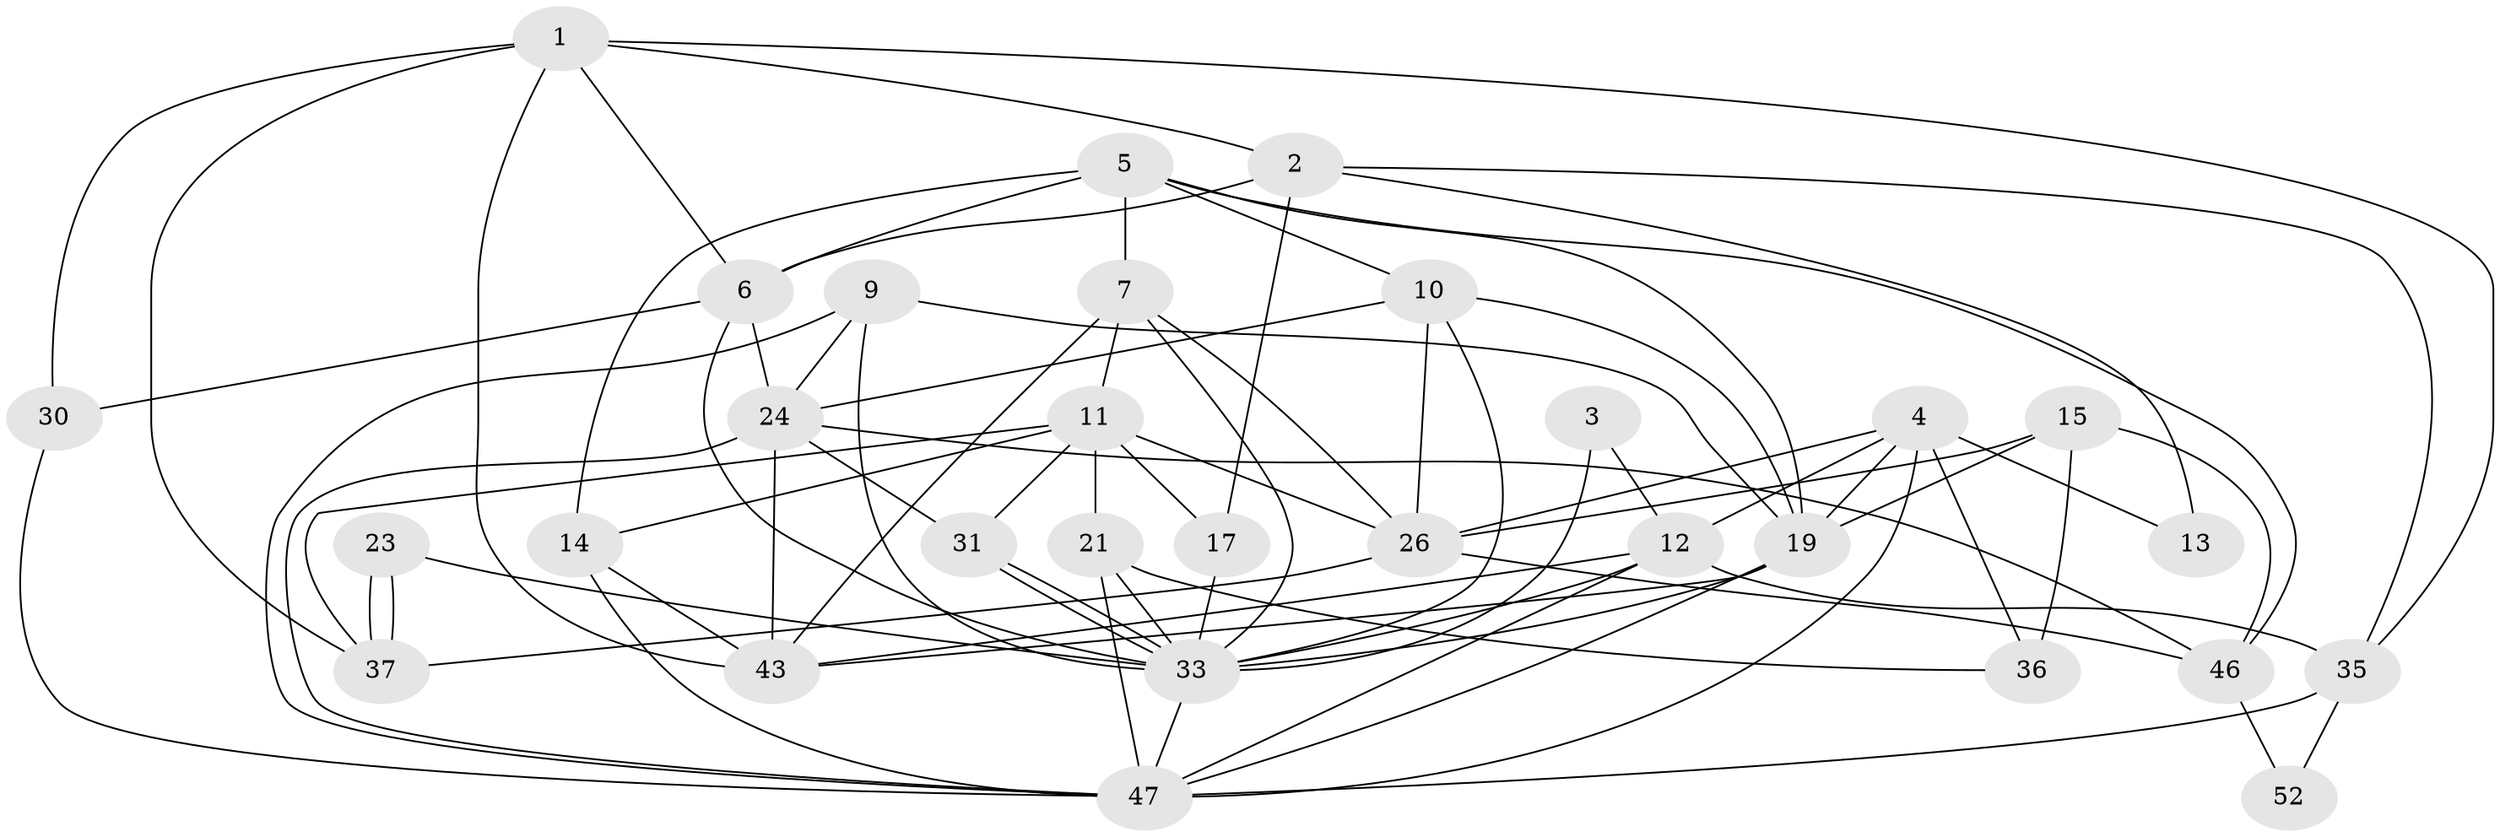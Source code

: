 // original degree distribution, {5: 0.1320754716981132, 4: 0.2641509433962264, 2: 0.1320754716981132, 3: 0.3018867924528302, 6: 0.09433962264150944, 7: 0.05660377358490566, 8: 0.018867924528301886}
// Generated by graph-tools (version 1.1) at 2025/41/03/06/25 10:41:56]
// undirected, 30 vertices, 78 edges
graph export_dot {
graph [start="1"]
  node [color=gray90,style=filled];
  1 [super="+16"];
  2 [super="+51"];
  3;
  4 [super="+8"];
  5 [super="+34"];
  6 [super="+28"];
  7 [super="+20"];
  9 [super="+44"];
  10 [super="+29"];
  11 [super="+41"];
  12 [super="+18"];
  13 [super="+39"];
  14 [super="+48"];
  15;
  17 [super="+32"];
  19 [super="+27"];
  21 [super="+22"];
  23;
  24 [super="+25"];
  26 [super="+42"];
  30;
  31;
  33 [super="+49"];
  35 [super="+38"];
  36;
  37 [super="+40"];
  43 [super="+45"];
  46 [super="+53"];
  47 [super="+50"];
  52;
  1 -- 43;
  1 -- 2;
  1 -- 35;
  1 -- 6;
  1 -- 30;
  1 -- 37;
  2 -- 13;
  2 -- 35;
  2 -- 6;
  2 -- 17;
  3 -- 12;
  3 -- 33;
  4 -- 47;
  4 -- 26;
  4 -- 12;
  4 -- 19;
  4 -- 36;
  4 -- 13;
  5 -- 6 [weight=2];
  5 -- 10;
  5 -- 46;
  5 -- 7;
  5 -- 19;
  5 -- 14;
  6 -- 24;
  6 -- 33;
  6 -- 30;
  7 -- 43;
  7 -- 26;
  7 -- 33;
  7 -- 11;
  9 -- 47;
  9 -- 19;
  9 -- 33;
  9 -- 24;
  10 -- 33;
  10 -- 26;
  10 -- 19;
  10 -- 24;
  11 -- 17;
  11 -- 37;
  11 -- 26;
  11 -- 31;
  11 -- 21;
  11 -- 14;
  12 -- 47;
  12 -- 43;
  12 -- 33;
  12 -- 35;
  14 -- 43;
  14 -- 47;
  15 -- 26;
  15 -- 19;
  15 -- 36;
  15 -- 46;
  17 -- 33;
  19 -- 33;
  19 -- 43;
  19 -- 47;
  21 -- 33;
  21 -- 36;
  21 -- 47;
  23 -- 37 [weight=2];
  23 -- 37;
  23 -- 33;
  24 -- 47;
  24 -- 43;
  24 -- 46;
  24 -- 31;
  26 -- 46;
  26 -- 37;
  30 -- 47;
  31 -- 33;
  31 -- 33;
  33 -- 47;
  35 -- 47;
  35 -- 52;
  46 -- 52;
}
